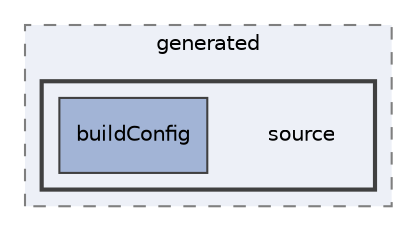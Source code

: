 digraph "C:/Users/Ydrani/AndroidStudioProjects/android_mediatek/app/build/generated/source"
{
 // LATEX_PDF_SIZE
  edge [fontname="Helvetica",fontsize="10",labelfontname="Helvetica",labelfontsize="10"];
  node [fontname="Helvetica",fontsize="10",shape=record];
  compound=true
  subgraph clusterdir_dafcfa1553ff09cccd7c8e4207996bd0 {
    graph [ bgcolor="#edf0f7", pencolor="grey50", style="filled,dashed,", label="generated", fontname="Helvetica", fontsize="10", URL="dir_dafcfa1553ff09cccd7c8e4207996bd0.html"]
  subgraph clusterdir_26233ac78a5c85713fa0aaa2816e807e {
    graph [ bgcolor="#edf0f7", pencolor="grey25", style="filled,bold,", label="", fontname="Helvetica", fontsize="10", URL="dir_26233ac78a5c85713fa0aaa2816e807e.html"]
    dir_26233ac78a5c85713fa0aaa2816e807e [shape=plaintext, label="source"];
  dir_22b71a73be5a77ade34c22a3977f6e6f [shape=box, label="buildConfig", style="filled,", fillcolor="#a2b4d6", color="grey25", URL="dir_22b71a73be5a77ade34c22a3977f6e6f.html"];
  }
  }
}
